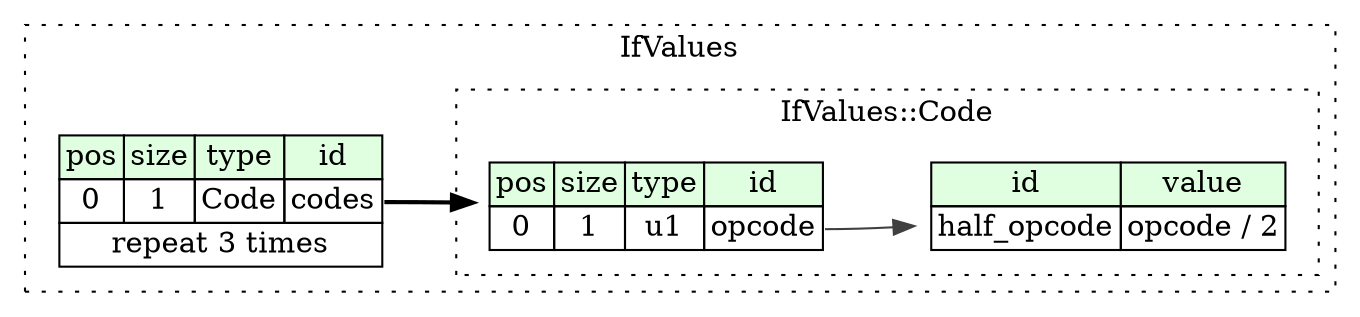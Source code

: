 digraph {
	rankdir=LR;
	node [shape=plaintext];
	subgraph cluster__if_values {
		label="IfValues";
		graph[style=dotted];

		if_values__seq [label=<<TABLE BORDER="0" CELLBORDER="1" CELLSPACING="0">
			<TR><TD BGCOLOR="#E0FFE0">pos</TD><TD BGCOLOR="#E0FFE0">size</TD><TD BGCOLOR="#E0FFE0">type</TD><TD BGCOLOR="#E0FFE0">id</TD></TR>
			<TR><TD PORT="codes_pos">0</TD><TD PORT="codes_size">1</TD><TD>Code</TD><TD PORT="codes_type">codes</TD></TR>
			<TR><TD COLSPAN="4" PORT="codes__repeat">repeat 3 times</TD></TR>
		</TABLE>>];
		subgraph cluster__code {
			label="IfValues::Code";
			graph[style=dotted];

			code__seq [label=<<TABLE BORDER="0" CELLBORDER="1" CELLSPACING="0">
				<TR><TD BGCOLOR="#E0FFE0">pos</TD><TD BGCOLOR="#E0FFE0">size</TD><TD BGCOLOR="#E0FFE0">type</TD><TD BGCOLOR="#E0FFE0">id</TD></TR>
				<TR><TD PORT="opcode_pos">0</TD><TD PORT="opcode_size">1</TD><TD>u1</TD><TD PORT="opcode_type">opcode</TD></TR>
			</TABLE>>];
			code__inst__half_opcode [label=<<TABLE BORDER="0" CELLBORDER="1" CELLSPACING="0">
				<TR><TD BGCOLOR="#E0FFE0">id</TD><TD BGCOLOR="#E0FFE0">value</TD></TR>
				<TR><TD>half_opcode</TD><TD>opcode / 2</TD></TR>
			</TABLE>>];
		}
	}
	if_values__seq:codes_type -> code__seq [style=bold];
	code__seq:opcode_type -> code__inst__half_opcode [color="#404040"];
}
